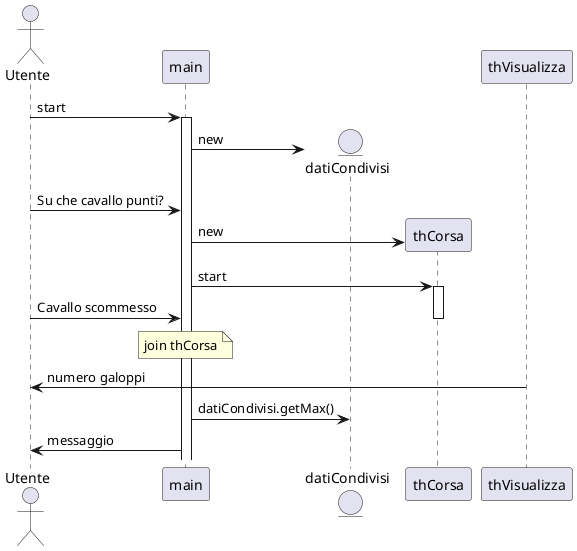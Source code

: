@startuml
actor Utente
participant main
entity datiCondivisi

Utente -> main ++ : start

main -> datiCondivisi ** : new

Utente -> main : Su che cavallo punti?
main -> thCorsa ** : new
main -> thCorsa ++ : start

Utente -> main : Cavallo scommesso

deactivate thCorsa
note over main : join thCorsa

thVisualizza -> Utente : numero galoppi

main -> datiCondivisi : datiCondivisi.getMax()
main -> Utente : messaggio
@enduml

